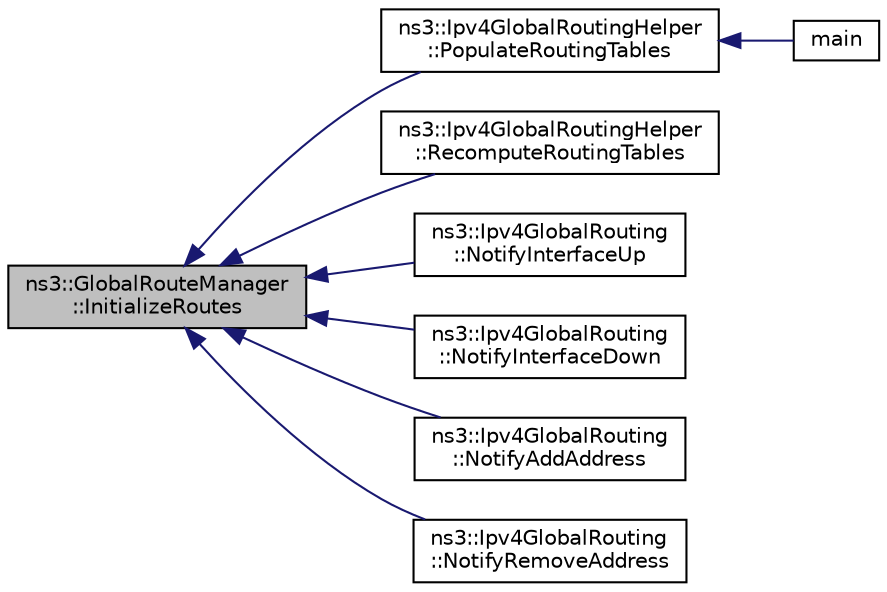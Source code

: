 digraph "ns3::GlobalRouteManager::InitializeRoutes"
{
  edge [fontname="Helvetica",fontsize="10",labelfontname="Helvetica",labelfontsize="10"];
  node [fontname="Helvetica",fontsize="10",shape=record];
  rankdir="LR";
  Node1 [label="ns3::GlobalRouteManager\l::InitializeRoutes",height=0.2,width=0.4,color="black", fillcolor="grey75", style="filled", fontcolor="black"];
  Node1 -> Node2 [dir="back",color="midnightblue",fontsize="10",style="solid"];
  Node2 [label="ns3::Ipv4GlobalRoutingHelper\l::PopulateRoutingTables",height=0.2,width=0.4,color="black", fillcolor="white", style="filled",URL="$d4/d1a/classns3_1_1Ipv4GlobalRoutingHelper.html#a540c7339880774ff18a459238ef5a7b2",tooltip="Build a routing database and initialize the routing tables of the nodes in the simulation. Makes all nodes in the simulation into routers. "];
  Node2 -> Node3 [dir="back",color="midnightblue",fontsize="10",style="solid"];
  Node3 [label="main",height=0.2,width=0.4,color="black", fillcolor="white", style="filled",URL="$d0/d88/csma-bridge-one-hop_8cc.html#a0ddf1224851353fc92bfbff6f499fa97"];
  Node1 -> Node4 [dir="back",color="midnightblue",fontsize="10",style="solid"];
  Node4 [label="ns3::Ipv4GlobalRoutingHelper\l::RecomputeRoutingTables",height=0.2,width=0.4,color="black", fillcolor="white", style="filled",URL="$d4/d1a/classns3_1_1Ipv4GlobalRoutingHelper.html#a0a266b82c78b1252827f77b22d0637ab",tooltip="Remove all routes that were previously installed in a prior call to either PopulateRoutingTables() or..."];
  Node1 -> Node5 [dir="back",color="midnightblue",fontsize="10",style="solid"];
  Node5 [label="ns3::Ipv4GlobalRouting\l::NotifyInterfaceUp",height=0.2,width=0.4,color="black", fillcolor="white", style="filled",URL="$db/dff/classns3_1_1Ipv4GlobalRouting.html#af4068bd0482d47a34ceb857ba2137c97"];
  Node1 -> Node6 [dir="back",color="midnightblue",fontsize="10",style="solid"];
  Node6 [label="ns3::Ipv4GlobalRouting\l::NotifyInterfaceDown",height=0.2,width=0.4,color="black", fillcolor="white", style="filled",URL="$db/dff/classns3_1_1Ipv4GlobalRouting.html#a15eb3f2522504b90c7fb28412040e1ff"];
  Node1 -> Node7 [dir="back",color="midnightblue",fontsize="10",style="solid"];
  Node7 [label="ns3::Ipv4GlobalRouting\l::NotifyAddAddress",height=0.2,width=0.4,color="black", fillcolor="white", style="filled",URL="$db/dff/classns3_1_1Ipv4GlobalRouting.html#a500c6e43cbf90b83b9582d3dc029ede0"];
  Node1 -> Node8 [dir="back",color="midnightblue",fontsize="10",style="solid"];
  Node8 [label="ns3::Ipv4GlobalRouting\l::NotifyRemoveAddress",height=0.2,width=0.4,color="black", fillcolor="white", style="filled",URL="$db/dff/classns3_1_1Ipv4GlobalRouting.html#a2fe404417aaa31ac52fe87817075e612"];
}
